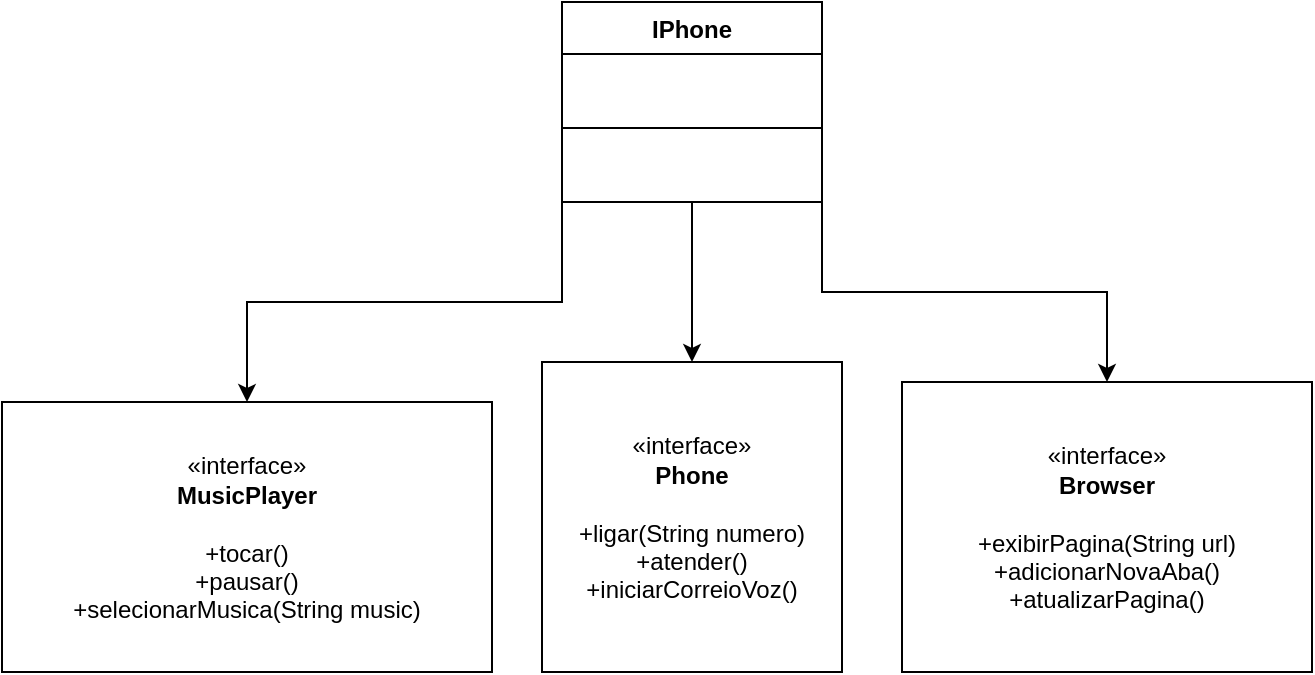 <mxfile version="26.2.12">
  <diagram name="Page-1" id="e7e014a7-5840-1c2e-5031-d8a46d1fe8dd">
    <mxGraphModel dx="948" dy="605" grid="1" gridSize="10" guides="1" tooltips="1" connect="1" arrows="1" fold="1" page="1" pageScale="1" pageWidth="1169" pageHeight="826" background="none" math="0" shadow="0">
      <root>
        <mxCell id="0" />
        <mxCell id="1" parent="0" />
        <mxCell id="GunvRQX4wfbTr8EMcxCq-45" style="edgeStyle=orthogonalEdgeStyle;rounded=0;orthogonalLoop=1;jettySize=auto;html=1;exitX=0;exitY=1;exitDx=0;exitDy=0;" edge="1" parent="1" source="GunvRQX4wfbTr8EMcxCq-41" target="GunvRQX4wfbTr8EMcxCq-46">
          <mxGeometry relative="1" as="geometry">
            <mxPoint x="320" y="260" as="targetPoint" />
          </mxGeometry>
        </mxCell>
        <mxCell id="GunvRQX4wfbTr8EMcxCq-48" style="edgeStyle=orthogonalEdgeStyle;rounded=0;orthogonalLoop=1;jettySize=auto;html=1;exitX=0.5;exitY=1;exitDx=0;exitDy=0;" edge="1" parent="1" source="GunvRQX4wfbTr8EMcxCq-41" target="GunvRQX4wfbTr8EMcxCq-49">
          <mxGeometry relative="1" as="geometry">
            <mxPoint x="475" y="260" as="targetPoint" />
          </mxGeometry>
        </mxCell>
        <mxCell id="GunvRQX4wfbTr8EMcxCq-50" style="edgeStyle=orthogonalEdgeStyle;rounded=0;orthogonalLoop=1;jettySize=auto;html=1;exitX=1;exitY=1;exitDx=0;exitDy=0;" edge="1" parent="1" source="GunvRQX4wfbTr8EMcxCq-41" target="GunvRQX4wfbTr8EMcxCq-51">
          <mxGeometry relative="1" as="geometry">
            <mxPoint x="690" y="260" as="targetPoint" />
          </mxGeometry>
        </mxCell>
        <mxCell id="GunvRQX4wfbTr8EMcxCq-41" value="IPhone&lt;div&gt;&lt;br&gt;&lt;/div&gt;" style="swimlane;fontStyle=1;align=center;verticalAlign=top;childLayout=stackLayout;horizontal=1;startSize=26;horizontalStack=0;resizeParent=1;resizeParentMax=0;resizeLast=0;collapsible=1;marginBottom=0;whiteSpace=wrap;html=1;" vertex="1" parent="1">
          <mxGeometry x="410" y="60" width="130" height="100" as="geometry" />
        </mxCell>
        <mxCell id="GunvRQX4wfbTr8EMcxCq-43" value="&#xa;" style="line;strokeWidth=1;fillColor=none;align=left;verticalAlign=middle;spacingTop=-1;spacingLeft=3;spacingRight=3;rotatable=0;labelPosition=right;points=[];portConstraint=eastwest;strokeColor=inherit;" vertex="1" parent="GunvRQX4wfbTr8EMcxCq-41">
          <mxGeometry y="26" width="130" height="74" as="geometry" />
        </mxCell>
        <mxCell id="GunvRQX4wfbTr8EMcxCq-46" value="&lt;div&gt;«interface»&lt;/div&gt;&lt;b&gt;MusicPlayer&lt;/b&gt;&lt;div&gt;&lt;br&gt;&lt;/div&gt;&lt;div&gt;+tocar()&lt;/div&gt;&lt;div&gt;+pausar()&lt;/div&gt;&lt;div&gt;+selecionarMusica(String music)&lt;/div&gt;" style="html=1;whiteSpace=wrap;" vertex="1" parent="1">
          <mxGeometry x="130" y="260" width="245" height="135" as="geometry" />
        </mxCell>
        <mxCell id="GunvRQX4wfbTr8EMcxCq-49" value="«interface»&lt;br&gt;&lt;b&gt;Phone&lt;/b&gt;&lt;div&gt;&lt;b&gt;&lt;br&gt;&lt;/b&gt;&lt;/div&gt;&lt;div&gt;&lt;div style=&quot;&quot;&gt;+ligar(String numero)&lt;/div&gt;&lt;div style=&quot;&quot;&gt;+atender()&lt;/div&gt;&lt;div style=&quot;&quot;&gt;+iniciarCorreioVoz()&lt;/div&gt;&lt;/div&gt;" style="html=1;whiteSpace=wrap;" vertex="1" parent="1">
          <mxGeometry x="400" y="240" width="150" height="155" as="geometry" />
        </mxCell>
        <mxCell id="GunvRQX4wfbTr8EMcxCq-51" value="«interface»&lt;br&gt;&lt;b&gt;Browser&lt;/b&gt;&lt;div&gt;&lt;b&gt;&lt;br&gt;&lt;/b&gt;&lt;/div&gt;&lt;div&gt;&lt;div style=&quot;&quot;&gt;+exibirPagina(String url)&lt;/div&gt;&lt;div style=&quot;&quot;&gt;+adicionarNovaAba()&lt;/div&gt;&lt;div style=&quot;&quot;&gt;+atualizarPagina()&lt;/div&gt;&lt;/div&gt;" style="html=1;whiteSpace=wrap;" vertex="1" parent="1">
          <mxGeometry x="580" y="250" width="205" height="145" as="geometry" />
        </mxCell>
      </root>
    </mxGraphModel>
  </diagram>
</mxfile>
